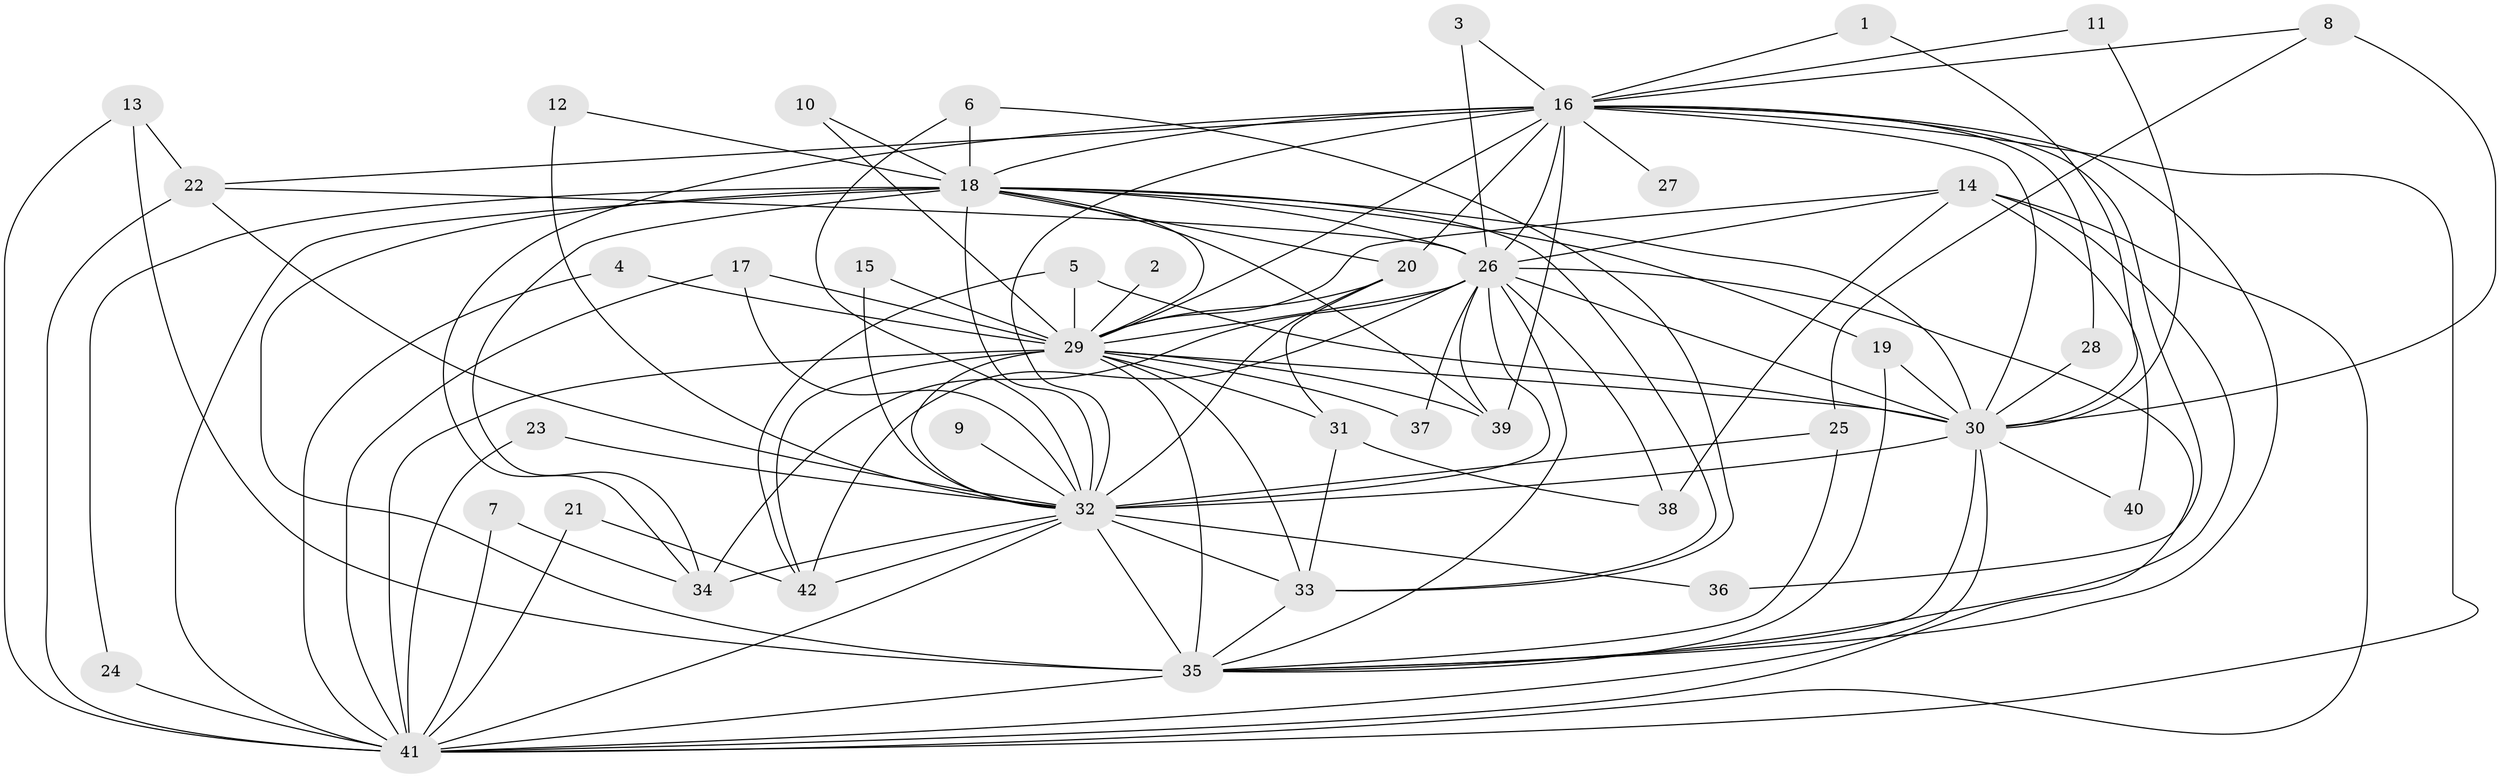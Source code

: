 // original degree distribution, {17: 0.012048192771084338, 25: 0.012048192771084338, 18: 0.012048192771084338, 21: 0.012048192771084338, 15: 0.012048192771084338, 16: 0.024096385542168676, 14: 0.012048192771084338, 24: 0.012048192771084338, 23: 0.012048192771084338, 2: 0.5421686746987951, 3: 0.21686746987951808, 6: 0.03614457831325301, 5: 0.03614457831325301, 4: 0.04819277108433735}
// Generated by graph-tools (version 1.1) at 2025/49/03/09/25 03:49:34]
// undirected, 42 vertices, 114 edges
graph export_dot {
graph [start="1"]
  node [color=gray90,style=filled];
  1;
  2;
  3;
  4;
  5;
  6;
  7;
  8;
  9;
  10;
  11;
  12;
  13;
  14;
  15;
  16;
  17;
  18;
  19;
  20;
  21;
  22;
  23;
  24;
  25;
  26;
  27;
  28;
  29;
  30;
  31;
  32;
  33;
  34;
  35;
  36;
  37;
  38;
  39;
  40;
  41;
  42;
  1 -- 16 [weight=1.0];
  1 -- 30 [weight=1.0];
  2 -- 29 [weight=2.0];
  3 -- 16 [weight=1.0];
  3 -- 26 [weight=1.0];
  4 -- 29 [weight=1.0];
  4 -- 41 [weight=1.0];
  5 -- 29 [weight=1.0];
  5 -- 30 [weight=1.0];
  5 -- 42 [weight=1.0];
  6 -- 18 [weight=1.0];
  6 -- 32 [weight=1.0];
  6 -- 33 [weight=1.0];
  7 -- 34 [weight=1.0];
  7 -- 41 [weight=1.0];
  8 -- 16 [weight=1.0];
  8 -- 25 [weight=1.0];
  8 -- 30 [weight=1.0];
  9 -- 32 [weight=1.0];
  10 -- 18 [weight=1.0];
  10 -- 29 [weight=1.0];
  11 -- 16 [weight=1.0];
  11 -- 30 [weight=1.0];
  12 -- 18 [weight=1.0];
  12 -- 32 [weight=1.0];
  13 -- 22 [weight=1.0];
  13 -- 35 [weight=1.0];
  13 -- 41 [weight=1.0];
  14 -- 26 [weight=1.0];
  14 -- 29 [weight=1.0];
  14 -- 35 [weight=1.0];
  14 -- 38 [weight=1.0];
  14 -- 40 [weight=1.0];
  14 -- 41 [weight=2.0];
  15 -- 29 [weight=1.0];
  15 -- 32 [weight=1.0];
  16 -- 18 [weight=2.0];
  16 -- 20 [weight=1.0];
  16 -- 22 [weight=1.0];
  16 -- 26 [weight=2.0];
  16 -- 27 [weight=1.0];
  16 -- 28 [weight=1.0];
  16 -- 29 [weight=3.0];
  16 -- 30 [weight=1.0];
  16 -- 32 [weight=2.0];
  16 -- 34 [weight=1.0];
  16 -- 35 [weight=1.0];
  16 -- 36 [weight=1.0];
  16 -- 39 [weight=1.0];
  16 -- 41 [weight=1.0];
  17 -- 29 [weight=3.0];
  17 -- 32 [weight=1.0];
  17 -- 41 [weight=1.0];
  18 -- 19 [weight=1.0];
  18 -- 20 [weight=2.0];
  18 -- 24 [weight=1.0];
  18 -- 26 [weight=2.0];
  18 -- 29 [weight=4.0];
  18 -- 30 [weight=2.0];
  18 -- 32 [weight=2.0];
  18 -- 33 [weight=1.0];
  18 -- 34 [weight=1.0];
  18 -- 35 [weight=2.0];
  18 -- 39 [weight=1.0];
  18 -- 41 [weight=4.0];
  19 -- 30 [weight=1.0];
  19 -- 35 [weight=1.0];
  20 -- 29 [weight=1.0];
  20 -- 31 [weight=1.0];
  20 -- 32 [weight=1.0];
  21 -- 41 [weight=1.0];
  21 -- 42 [weight=1.0];
  22 -- 26 [weight=1.0];
  22 -- 32 [weight=1.0];
  22 -- 41 [weight=1.0];
  23 -- 32 [weight=1.0];
  23 -- 41 [weight=1.0];
  24 -- 41 [weight=1.0];
  25 -- 32 [weight=1.0];
  25 -- 35 [weight=1.0];
  26 -- 29 [weight=2.0];
  26 -- 30 [weight=1.0];
  26 -- 32 [weight=1.0];
  26 -- 34 [weight=2.0];
  26 -- 35 [weight=1.0];
  26 -- 37 [weight=1.0];
  26 -- 38 [weight=1.0];
  26 -- 39 [weight=1.0];
  26 -- 41 [weight=1.0];
  26 -- 42 [weight=1.0];
  28 -- 30 [weight=1.0];
  29 -- 30 [weight=3.0];
  29 -- 31 [weight=1.0];
  29 -- 32 [weight=2.0];
  29 -- 33 [weight=1.0];
  29 -- 35 [weight=2.0];
  29 -- 37 [weight=1.0];
  29 -- 39 [weight=1.0];
  29 -- 41 [weight=2.0];
  29 -- 42 [weight=2.0];
  30 -- 32 [weight=1.0];
  30 -- 35 [weight=2.0];
  30 -- 40 [weight=1.0];
  30 -- 41 [weight=1.0];
  31 -- 33 [weight=1.0];
  31 -- 38 [weight=1.0];
  32 -- 33 [weight=1.0];
  32 -- 34 [weight=1.0];
  32 -- 35 [weight=2.0];
  32 -- 36 [weight=1.0];
  32 -- 41 [weight=1.0];
  32 -- 42 [weight=1.0];
  33 -- 35 [weight=1.0];
  35 -- 41 [weight=2.0];
}

